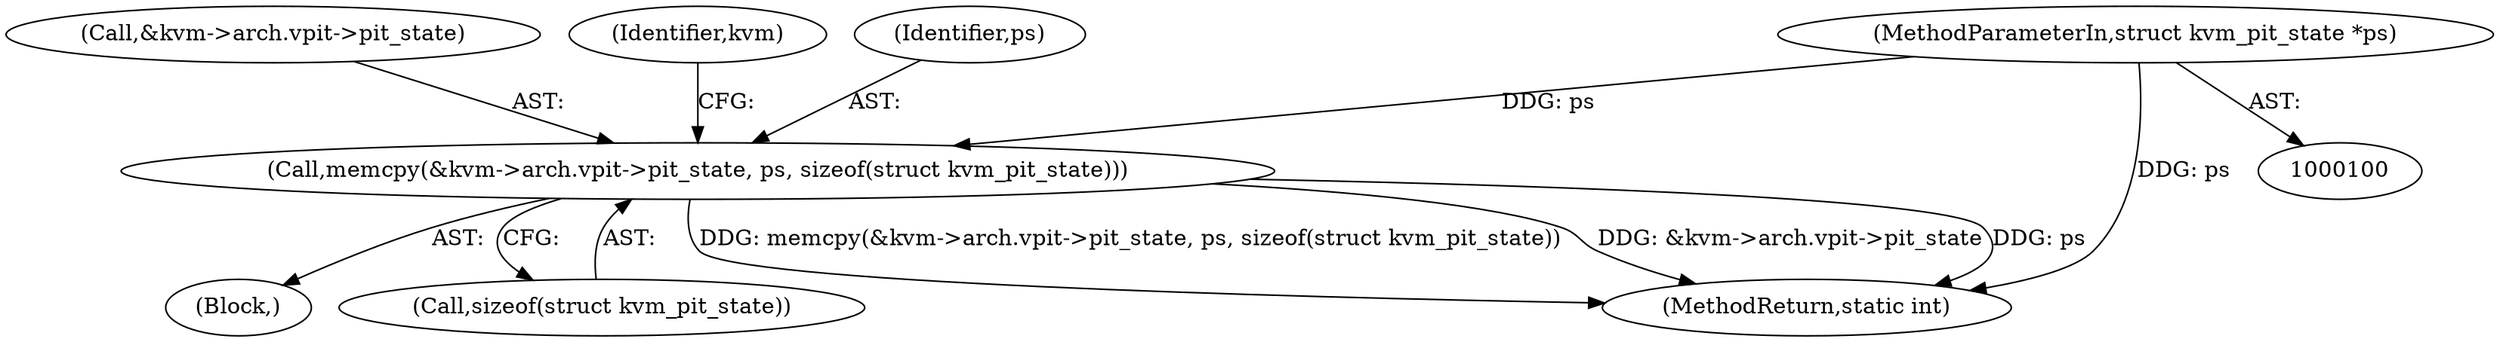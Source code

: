 digraph "0_linux_0185604c2d82c560dab2f2933a18f797e74ab5a8@API" {
"1000115" [label="(Call,memcpy(&kvm->arch.vpit->pit_state, ps, sizeof(struct kvm_pit_state)))"];
"1000102" [label="(MethodParameterIn,struct kvm_pit_state *ps)"];
"1000116" [label="(Call,&kvm->arch.vpit->pit_state)"];
"1000115" [label="(Call,memcpy(&kvm->arch.vpit->pit_state, ps, sizeof(struct kvm_pit_state)))"];
"1000128" [label="(Identifier,kvm)"];
"1000103" [label="(Block,)"];
"1000125" [label="(Call,sizeof(struct kvm_pit_state))"];
"1000124" [label="(Identifier,ps)"];
"1000102" [label="(MethodParameterIn,struct kvm_pit_state *ps)"];
"1000151" [label="(MethodReturn,static int)"];
"1000115" -> "1000103"  [label="AST: "];
"1000115" -> "1000125"  [label="CFG: "];
"1000116" -> "1000115"  [label="AST: "];
"1000124" -> "1000115"  [label="AST: "];
"1000125" -> "1000115"  [label="AST: "];
"1000128" -> "1000115"  [label="CFG: "];
"1000115" -> "1000151"  [label="DDG: memcpy(&kvm->arch.vpit->pit_state, ps, sizeof(struct kvm_pit_state))"];
"1000115" -> "1000151"  [label="DDG: &kvm->arch.vpit->pit_state"];
"1000115" -> "1000151"  [label="DDG: ps"];
"1000102" -> "1000115"  [label="DDG: ps"];
"1000102" -> "1000100"  [label="AST: "];
"1000102" -> "1000151"  [label="DDG: ps"];
}
